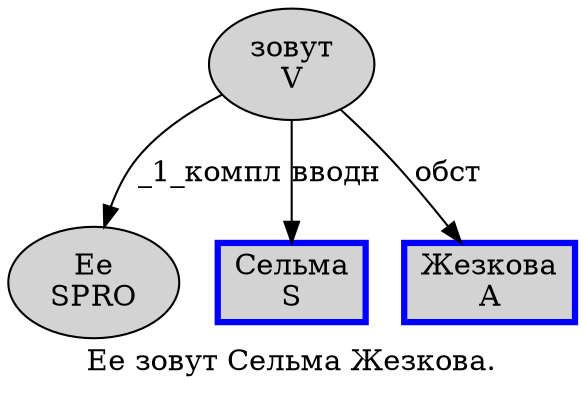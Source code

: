 digraph SENTENCE_1492 {
	graph [label="Ее зовут Сельма Жезкова."]
	node [style=filled]
		0 [label="Ее
SPRO" color="" fillcolor=lightgray penwidth=1 shape=ellipse]
		1 [label="зовут
V" color="" fillcolor=lightgray penwidth=1 shape=ellipse]
		2 [label="Сельма
S" color=blue fillcolor=lightgray penwidth=3 shape=box]
		3 [label="Жезкова
A" color=blue fillcolor=lightgray penwidth=3 shape=box]
			1 -> 0 [label="_1_компл"]
			1 -> 2 [label="вводн"]
			1 -> 3 [label="обст"]
}